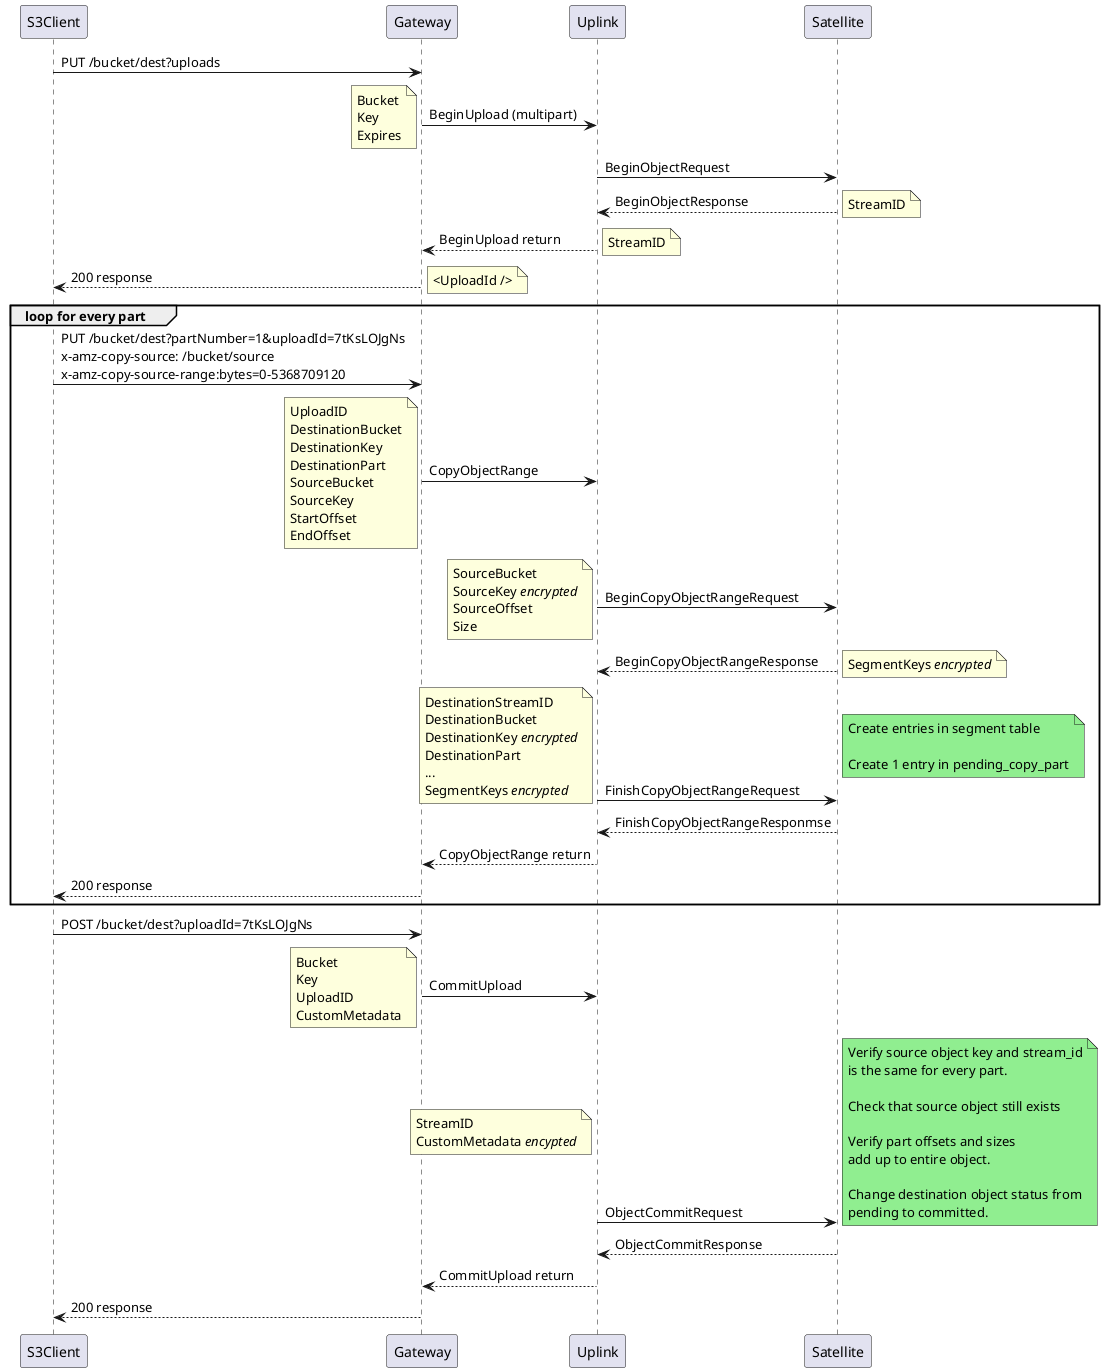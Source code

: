 
@startuml

S3Client -> Gateway: PUT /bucket/dest?uploads

Gateway -> Uplink: BeginUpload (multipart)
note left
    Bucket
    Key
    Expires
end note

Uplink -> Satellite: BeginObjectRequest

Uplink <-- Satellite: BeginObjectResponse
note right
    StreamID
end note

Gateway <-- Uplink: BeginUpload return
note right
    StreamID
end note

S3Client <-- Gateway: 200 response
note right
    <UploadId />
end note

group loop for every part
    S3Client -> Gateway: PUT /bucket/dest?partNumber=1&uploadId=7tKsLOJgNs\nx-amz-copy-source: /bucket/source\nx-amz-copy-source-range:bytes=0-5368709120

    Gateway -> Uplink: CopyObjectRange
    note left
        UploadID
        DestinationBucket
        DestinationKey
        DestinationPart
        SourceBucket
        SourceKey
        StartOffset
        EndOffset
    end note

    Uplink -> Satellite: BeginCopyObjectRangeRequest
    note left
        SourceBucket
        SourceKey //encrypted//
        SourceOffset
        Size
    end note

    Uplink <-- Satellite: BeginCopyObjectRangeResponse
    note right
        SegmentKeys //encrypted//
    end note

    Uplink -> Satellite: FinishCopyObjectRangeRequest
    note left
        DestinationStreamID
        DestinationBucket
        DestinationKey //encrypted//
        DestinationPart
        ...
        SegmentKeys //encrypted//
    end note
    note right #lightgreen
        Create entries in segment table

        Create 1 entry in pending_copy_part
    end note

    Uplink <-- Satellite: FinishCopyObjectRangeResponmse

    Gateway <-- Uplink: CopyObjectRange return

    S3Client <-- Gateway: 200 response
end

S3Client -> Gateway: POST /bucket/dest?uploadId=7tKsLOJgNs

Gateway -> Uplink: CommitUpload
note left
    Bucket
    Key
    UploadID
    CustomMetadata
end note

Uplink -> Satellite: ObjectCommitRequest
note left
    StreamID
    CustomMetadata //encypted//
end note
note right #lightgreen
    Verify source object key and stream_id
    is the same for every part.

    Check that source object still exists

    Verify part offsets and sizes
    add up to entire object.

    Change destination object status from
    pending to committed.
end note

Uplink <-- Satellite: ObjectCommitResponse

Gateway <-- Uplink: CommitUpload return

S3Client <-- Gateway: 200 response

@enduml

